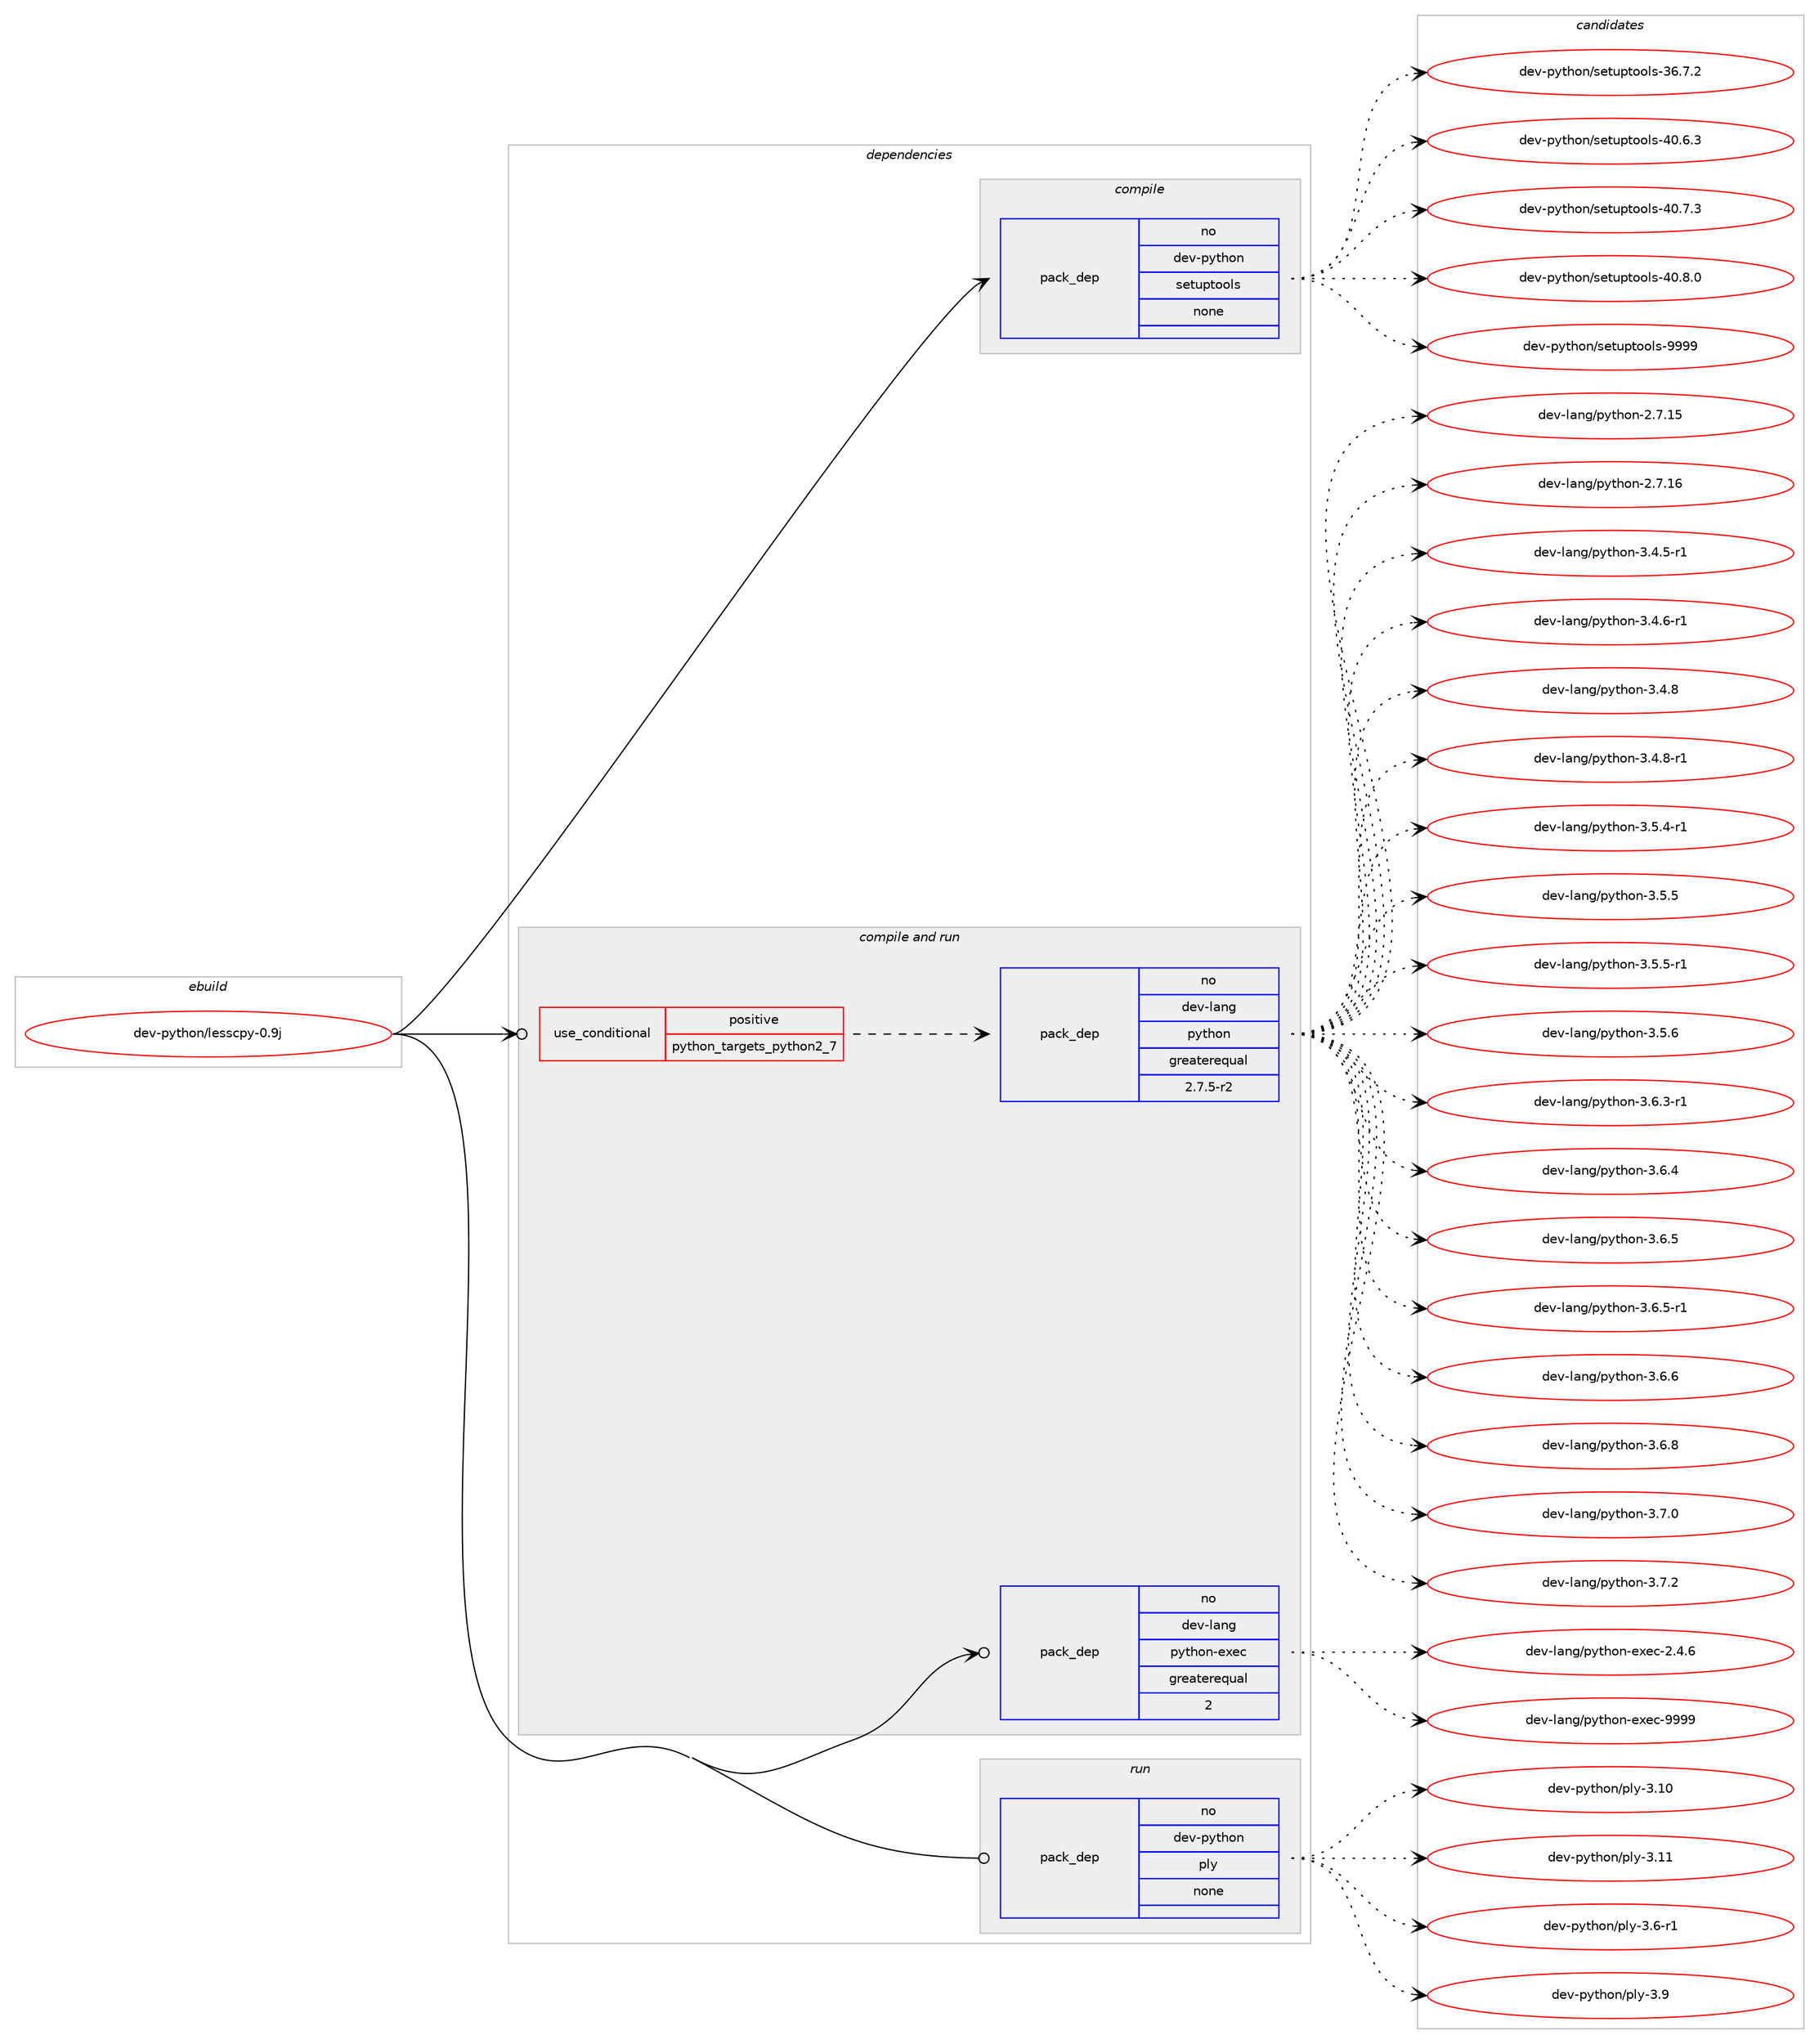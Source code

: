 digraph prolog {

# *************
# Graph options
# *************

newrank=true;
concentrate=true;
compound=true;
graph [rankdir=LR,fontname=Helvetica,fontsize=10,ranksep=1.5];#, ranksep=2.5, nodesep=0.2];
edge  [arrowhead=vee];
node  [fontname=Helvetica,fontsize=10];

# **********
# The ebuild
# **********

subgraph cluster_leftcol {
color=gray;
rank=same;
label=<<i>ebuild</i>>;
id [label="dev-python/lesscpy-0.9j", color=red, width=4, href="../dev-python/lesscpy-0.9j.svg"];
}

# ****************
# The dependencies
# ****************

subgraph cluster_midcol {
color=gray;
label=<<i>dependencies</i>>;
subgraph cluster_compile {
fillcolor="#eeeeee";
style=filled;
label=<<i>compile</i>>;
subgraph pack1016773 {
dependency1416831 [label=<<TABLE BORDER="0" CELLBORDER="1" CELLSPACING="0" CELLPADDING="4" WIDTH="220"><TR><TD ROWSPAN="6" CELLPADDING="30">pack_dep</TD></TR><TR><TD WIDTH="110">no</TD></TR><TR><TD>dev-python</TD></TR><TR><TD>setuptools</TD></TR><TR><TD>none</TD></TR><TR><TD></TD></TR></TABLE>>, shape=none, color=blue];
}
id:e -> dependency1416831:w [weight=20,style="solid",arrowhead="vee"];
}
subgraph cluster_compileandrun {
fillcolor="#eeeeee";
style=filled;
label=<<i>compile and run</i>>;
subgraph cond376785 {
dependency1416832 [label=<<TABLE BORDER="0" CELLBORDER="1" CELLSPACING="0" CELLPADDING="4"><TR><TD ROWSPAN="3" CELLPADDING="10">use_conditional</TD></TR><TR><TD>positive</TD></TR><TR><TD>python_targets_python2_7</TD></TR></TABLE>>, shape=none, color=red];
subgraph pack1016774 {
dependency1416833 [label=<<TABLE BORDER="0" CELLBORDER="1" CELLSPACING="0" CELLPADDING="4" WIDTH="220"><TR><TD ROWSPAN="6" CELLPADDING="30">pack_dep</TD></TR><TR><TD WIDTH="110">no</TD></TR><TR><TD>dev-lang</TD></TR><TR><TD>python</TD></TR><TR><TD>greaterequal</TD></TR><TR><TD>2.7.5-r2</TD></TR></TABLE>>, shape=none, color=blue];
}
dependency1416832:e -> dependency1416833:w [weight=20,style="dashed",arrowhead="vee"];
}
id:e -> dependency1416832:w [weight=20,style="solid",arrowhead="odotvee"];
subgraph pack1016775 {
dependency1416834 [label=<<TABLE BORDER="0" CELLBORDER="1" CELLSPACING="0" CELLPADDING="4" WIDTH="220"><TR><TD ROWSPAN="6" CELLPADDING="30">pack_dep</TD></TR><TR><TD WIDTH="110">no</TD></TR><TR><TD>dev-lang</TD></TR><TR><TD>python-exec</TD></TR><TR><TD>greaterequal</TD></TR><TR><TD>2</TD></TR></TABLE>>, shape=none, color=blue];
}
id:e -> dependency1416834:w [weight=20,style="solid",arrowhead="odotvee"];
}
subgraph cluster_run {
fillcolor="#eeeeee";
style=filled;
label=<<i>run</i>>;
subgraph pack1016776 {
dependency1416835 [label=<<TABLE BORDER="0" CELLBORDER="1" CELLSPACING="0" CELLPADDING="4" WIDTH="220"><TR><TD ROWSPAN="6" CELLPADDING="30">pack_dep</TD></TR><TR><TD WIDTH="110">no</TD></TR><TR><TD>dev-python</TD></TR><TR><TD>ply</TD></TR><TR><TD>none</TD></TR><TR><TD></TD></TR></TABLE>>, shape=none, color=blue];
}
id:e -> dependency1416835:w [weight=20,style="solid",arrowhead="odot"];
}
}

# **************
# The candidates
# **************

subgraph cluster_choices {
rank=same;
color=gray;
label=<<i>candidates</i>>;

subgraph choice1016773 {
color=black;
nodesep=1;
choice100101118451121211161041111104711510111611711211611111110811545515446554650 [label="dev-python/setuptools-36.7.2", color=red, width=4,href="../dev-python/setuptools-36.7.2.svg"];
choice100101118451121211161041111104711510111611711211611111110811545524846544651 [label="dev-python/setuptools-40.6.3", color=red, width=4,href="../dev-python/setuptools-40.6.3.svg"];
choice100101118451121211161041111104711510111611711211611111110811545524846554651 [label="dev-python/setuptools-40.7.3", color=red, width=4,href="../dev-python/setuptools-40.7.3.svg"];
choice100101118451121211161041111104711510111611711211611111110811545524846564648 [label="dev-python/setuptools-40.8.0", color=red, width=4,href="../dev-python/setuptools-40.8.0.svg"];
choice10010111845112121116104111110471151011161171121161111111081154557575757 [label="dev-python/setuptools-9999", color=red, width=4,href="../dev-python/setuptools-9999.svg"];
dependency1416831:e -> choice100101118451121211161041111104711510111611711211611111110811545515446554650:w [style=dotted,weight="100"];
dependency1416831:e -> choice100101118451121211161041111104711510111611711211611111110811545524846544651:w [style=dotted,weight="100"];
dependency1416831:e -> choice100101118451121211161041111104711510111611711211611111110811545524846554651:w [style=dotted,weight="100"];
dependency1416831:e -> choice100101118451121211161041111104711510111611711211611111110811545524846564648:w [style=dotted,weight="100"];
dependency1416831:e -> choice10010111845112121116104111110471151011161171121161111111081154557575757:w [style=dotted,weight="100"];
}
subgraph choice1016774 {
color=black;
nodesep=1;
choice10010111845108971101034711212111610411111045504655464953 [label="dev-lang/python-2.7.15", color=red, width=4,href="../dev-lang/python-2.7.15.svg"];
choice10010111845108971101034711212111610411111045504655464954 [label="dev-lang/python-2.7.16", color=red, width=4,href="../dev-lang/python-2.7.16.svg"];
choice1001011184510897110103471121211161041111104551465246534511449 [label="dev-lang/python-3.4.5-r1", color=red, width=4,href="../dev-lang/python-3.4.5-r1.svg"];
choice1001011184510897110103471121211161041111104551465246544511449 [label="dev-lang/python-3.4.6-r1", color=red, width=4,href="../dev-lang/python-3.4.6-r1.svg"];
choice100101118451089711010347112121116104111110455146524656 [label="dev-lang/python-3.4.8", color=red, width=4,href="../dev-lang/python-3.4.8.svg"];
choice1001011184510897110103471121211161041111104551465246564511449 [label="dev-lang/python-3.4.8-r1", color=red, width=4,href="../dev-lang/python-3.4.8-r1.svg"];
choice1001011184510897110103471121211161041111104551465346524511449 [label="dev-lang/python-3.5.4-r1", color=red, width=4,href="../dev-lang/python-3.5.4-r1.svg"];
choice100101118451089711010347112121116104111110455146534653 [label="dev-lang/python-3.5.5", color=red, width=4,href="../dev-lang/python-3.5.5.svg"];
choice1001011184510897110103471121211161041111104551465346534511449 [label="dev-lang/python-3.5.5-r1", color=red, width=4,href="../dev-lang/python-3.5.5-r1.svg"];
choice100101118451089711010347112121116104111110455146534654 [label="dev-lang/python-3.5.6", color=red, width=4,href="../dev-lang/python-3.5.6.svg"];
choice1001011184510897110103471121211161041111104551465446514511449 [label="dev-lang/python-3.6.3-r1", color=red, width=4,href="../dev-lang/python-3.6.3-r1.svg"];
choice100101118451089711010347112121116104111110455146544652 [label="dev-lang/python-3.6.4", color=red, width=4,href="../dev-lang/python-3.6.4.svg"];
choice100101118451089711010347112121116104111110455146544653 [label="dev-lang/python-3.6.5", color=red, width=4,href="../dev-lang/python-3.6.5.svg"];
choice1001011184510897110103471121211161041111104551465446534511449 [label="dev-lang/python-3.6.5-r1", color=red, width=4,href="../dev-lang/python-3.6.5-r1.svg"];
choice100101118451089711010347112121116104111110455146544654 [label="dev-lang/python-3.6.6", color=red, width=4,href="../dev-lang/python-3.6.6.svg"];
choice100101118451089711010347112121116104111110455146544656 [label="dev-lang/python-3.6.8", color=red, width=4,href="../dev-lang/python-3.6.8.svg"];
choice100101118451089711010347112121116104111110455146554648 [label="dev-lang/python-3.7.0", color=red, width=4,href="../dev-lang/python-3.7.0.svg"];
choice100101118451089711010347112121116104111110455146554650 [label="dev-lang/python-3.7.2", color=red, width=4,href="../dev-lang/python-3.7.2.svg"];
dependency1416833:e -> choice10010111845108971101034711212111610411111045504655464953:w [style=dotted,weight="100"];
dependency1416833:e -> choice10010111845108971101034711212111610411111045504655464954:w [style=dotted,weight="100"];
dependency1416833:e -> choice1001011184510897110103471121211161041111104551465246534511449:w [style=dotted,weight="100"];
dependency1416833:e -> choice1001011184510897110103471121211161041111104551465246544511449:w [style=dotted,weight="100"];
dependency1416833:e -> choice100101118451089711010347112121116104111110455146524656:w [style=dotted,weight="100"];
dependency1416833:e -> choice1001011184510897110103471121211161041111104551465246564511449:w [style=dotted,weight="100"];
dependency1416833:e -> choice1001011184510897110103471121211161041111104551465346524511449:w [style=dotted,weight="100"];
dependency1416833:e -> choice100101118451089711010347112121116104111110455146534653:w [style=dotted,weight="100"];
dependency1416833:e -> choice1001011184510897110103471121211161041111104551465346534511449:w [style=dotted,weight="100"];
dependency1416833:e -> choice100101118451089711010347112121116104111110455146534654:w [style=dotted,weight="100"];
dependency1416833:e -> choice1001011184510897110103471121211161041111104551465446514511449:w [style=dotted,weight="100"];
dependency1416833:e -> choice100101118451089711010347112121116104111110455146544652:w [style=dotted,weight="100"];
dependency1416833:e -> choice100101118451089711010347112121116104111110455146544653:w [style=dotted,weight="100"];
dependency1416833:e -> choice1001011184510897110103471121211161041111104551465446534511449:w [style=dotted,weight="100"];
dependency1416833:e -> choice100101118451089711010347112121116104111110455146544654:w [style=dotted,weight="100"];
dependency1416833:e -> choice100101118451089711010347112121116104111110455146544656:w [style=dotted,weight="100"];
dependency1416833:e -> choice100101118451089711010347112121116104111110455146554648:w [style=dotted,weight="100"];
dependency1416833:e -> choice100101118451089711010347112121116104111110455146554650:w [style=dotted,weight="100"];
}
subgraph choice1016775 {
color=black;
nodesep=1;
choice1001011184510897110103471121211161041111104510112010199455046524654 [label="dev-lang/python-exec-2.4.6", color=red, width=4,href="../dev-lang/python-exec-2.4.6.svg"];
choice10010111845108971101034711212111610411111045101120101994557575757 [label="dev-lang/python-exec-9999", color=red, width=4,href="../dev-lang/python-exec-9999.svg"];
dependency1416834:e -> choice1001011184510897110103471121211161041111104510112010199455046524654:w [style=dotted,weight="100"];
dependency1416834:e -> choice10010111845108971101034711212111610411111045101120101994557575757:w [style=dotted,weight="100"];
}
subgraph choice1016776 {
color=black;
nodesep=1;
choice10010111845112121116104111110471121081214551464948 [label="dev-python/ply-3.10", color=red, width=4,href="../dev-python/ply-3.10.svg"];
choice10010111845112121116104111110471121081214551464949 [label="dev-python/ply-3.11", color=red, width=4,href="../dev-python/ply-3.11.svg"];
choice1001011184511212111610411111047112108121455146544511449 [label="dev-python/ply-3.6-r1", color=red, width=4,href="../dev-python/ply-3.6-r1.svg"];
choice100101118451121211161041111104711210812145514657 [label="dev-python/ply-3.9", color=red, width=4,href="../dev-python/ply-3.9.svg"];
dependency1416835:e -> choice10010111845112121116104111110471121081214551464948:w [style=dotted,weight="100"];
dependency1416835:e -> choice10010111845112121116104111110471121081214551464949:w [style=dotted,weight="100"];
dependency1416835:e -> choice1001011184511212111610411111047112108121455146544511449:w [style=dotted,weight="100"];
dependency1416835:e -> choice100101118451121211161041111104711210812145514657:w [style=dotted,weight="100"];
}
}

}
